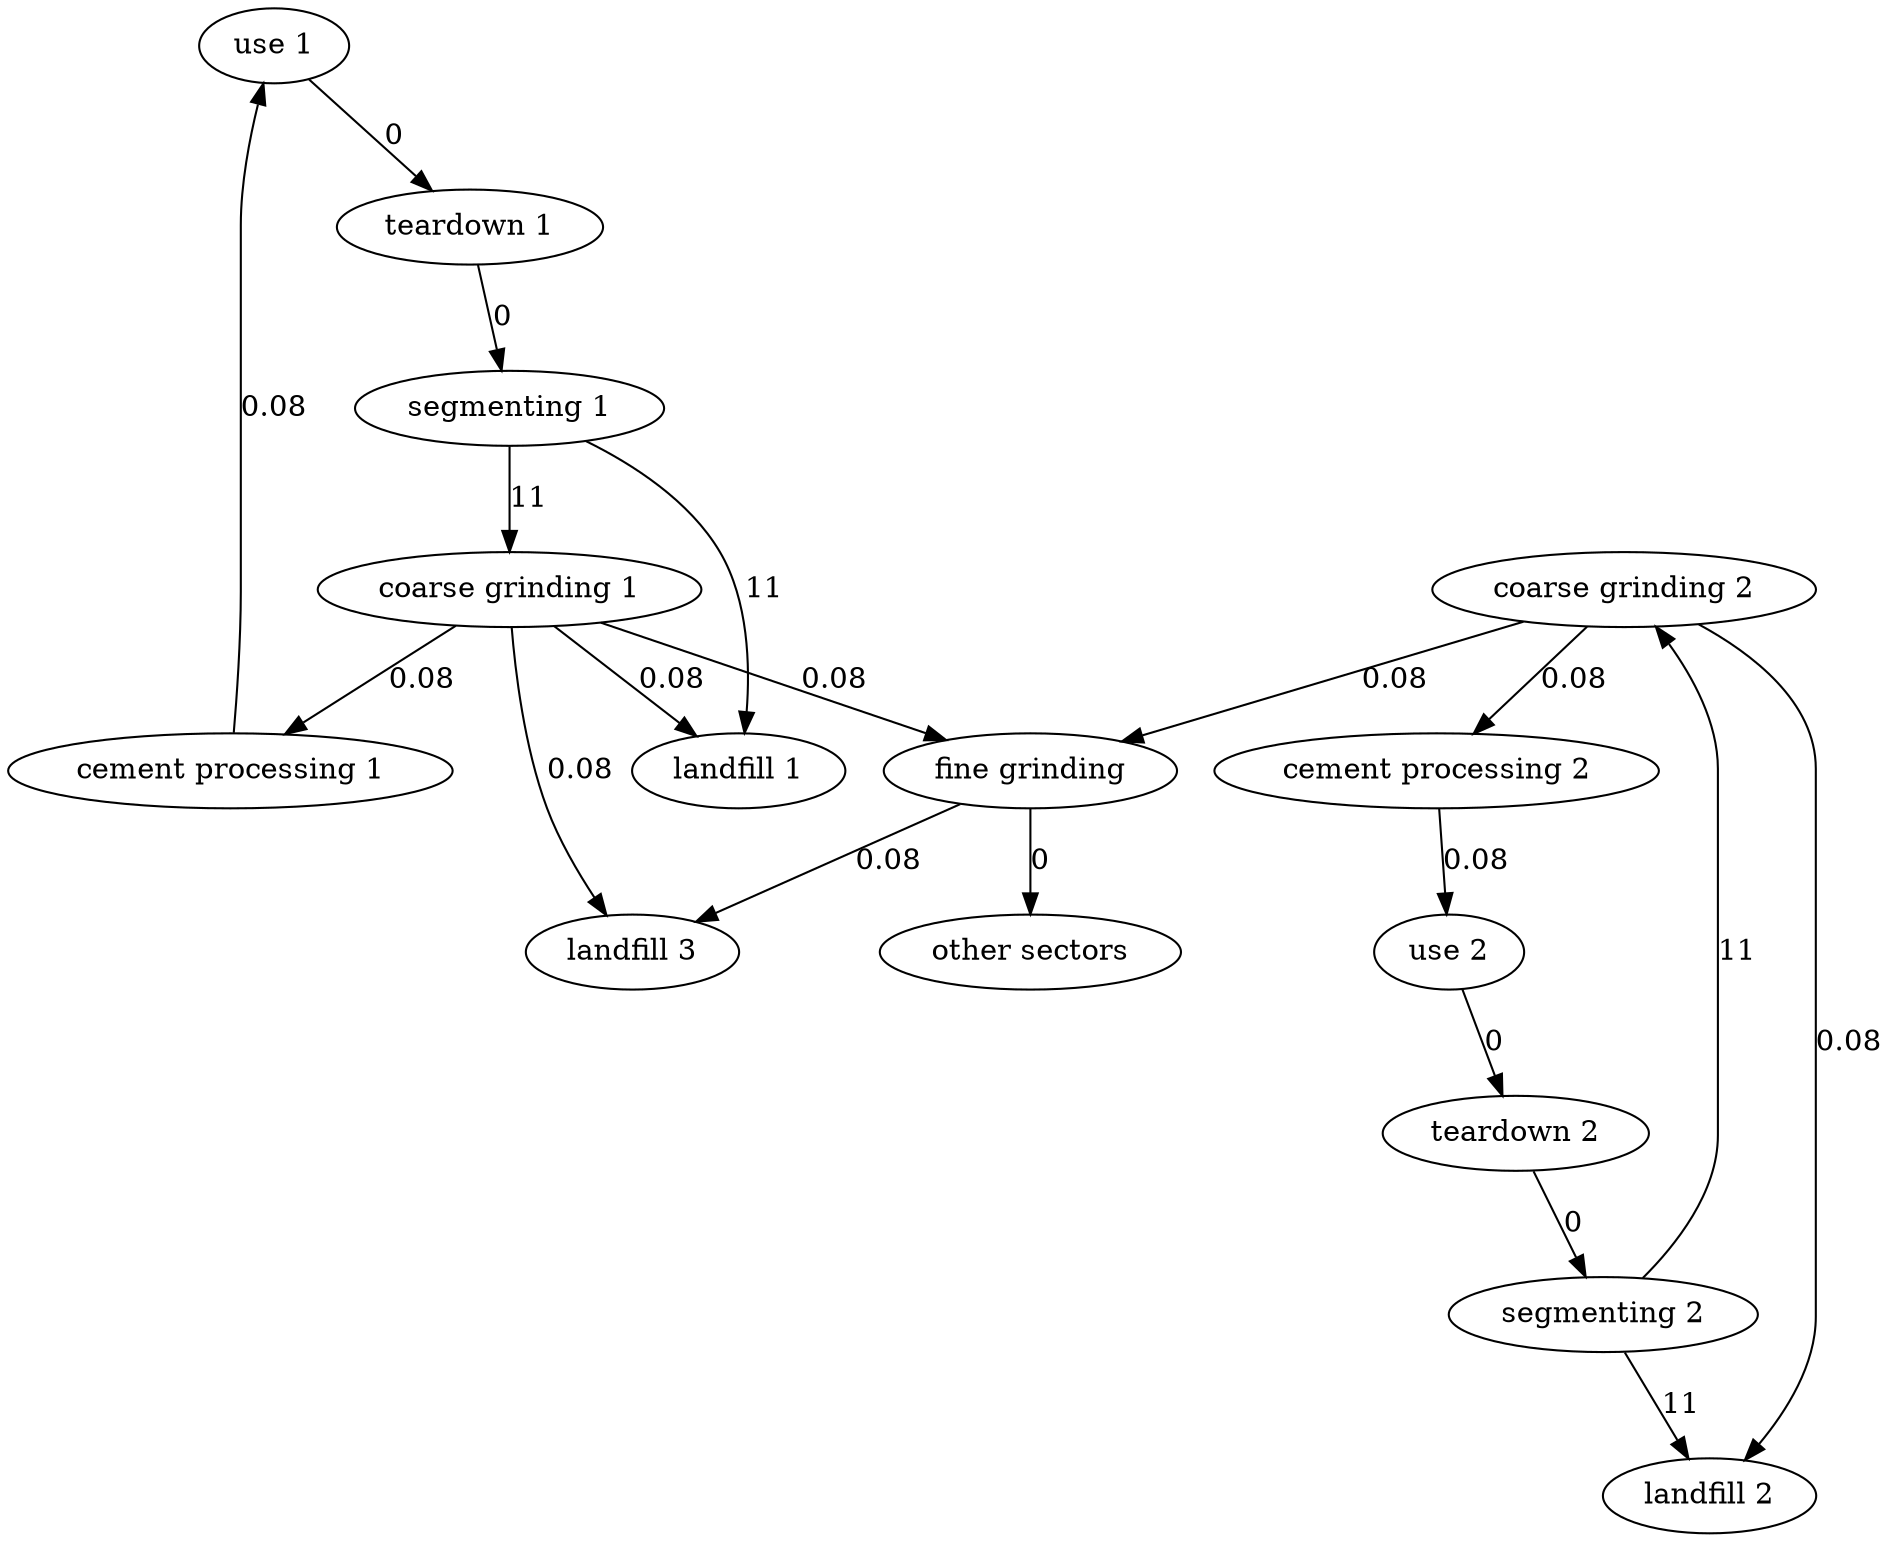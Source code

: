 digraph "" {
	"use 1" -> "teardown 1"	[label=0];
	"teardown 1" -> "segmenting 1"	[label=0];
	"segmenting 1" -> "coarse grinding 1"	[label=11];
	"segmenting 1" -> "landfill 1"	[label=11];
	"coarse grinding 1" -> "cement processing 1"	[label=0.08];
	"coarse grinding 1" -> "fine grinding"	[label=0.08];
	"coarse grinding 1" -> "landfill 3"	[label=0.08];
	"coarse grinding 1" -> "landfill 1"	[label=0.08];
	"cement processing 1" -> "use 1"	[label=0.08];
	"use 2" -> "teardown 2"	[label=0];
	"teardown 2" -> "segmenting 2"	[label=0];
	"segmenting 2" -> "coarse grinding 2"	[label=11];
	"segmenting 2" -> "landfill 2"	[label=11];
	"coarse grinding 2" -> "cement processing 2"	[label=0.08];
	"coarse grinding 2" -> "fine grinding"	[label=0.08];
	"coarse grinding 2" -> "landfill 2"	[label=0.08];
	"cement processing 2" -> "use 2"	[label=0.08];
	"fine grinding" -> "other sectors"	[label=0];
	"fine grinding" -> "landfill 3"	[label=0.08];
}
